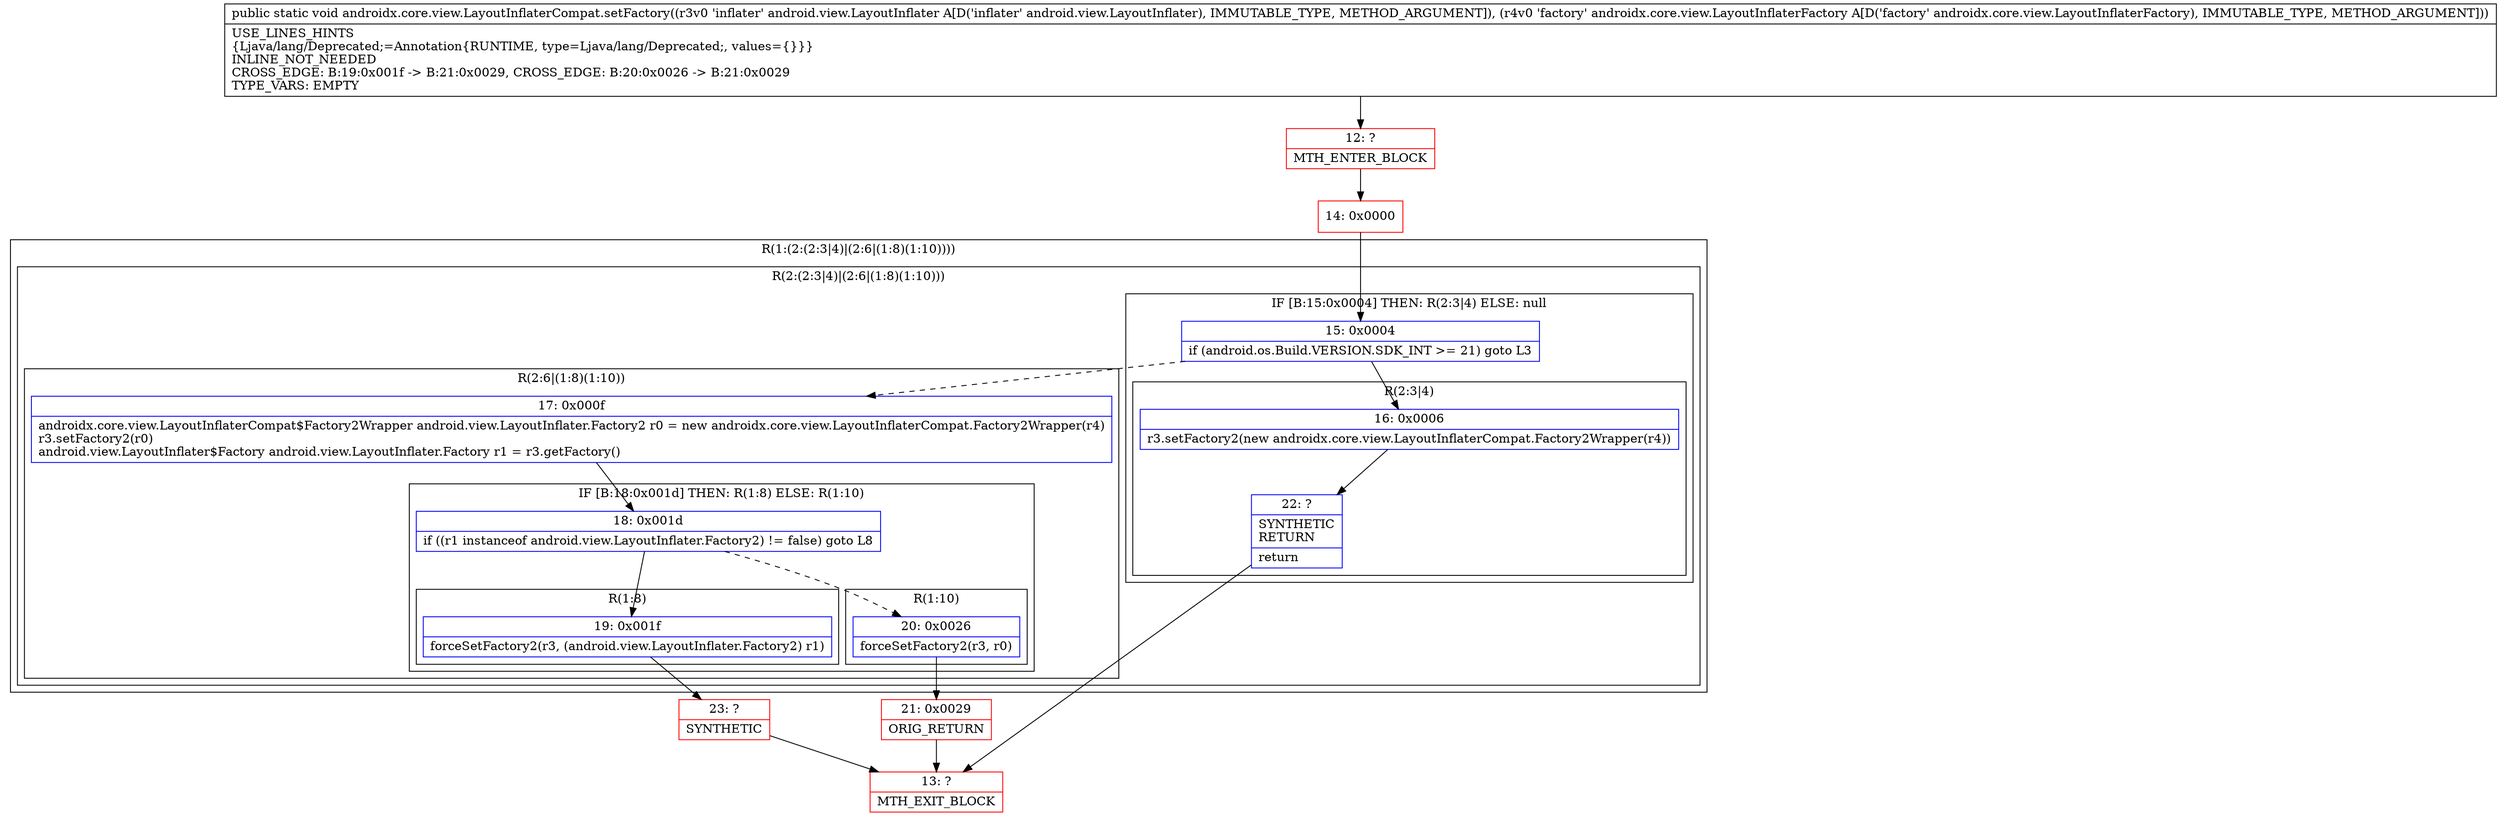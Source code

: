 digraph "CFG forandroidx.core.view.LayoutInflaterCompat.setFactory(Landroid\/view\/LayoutInflater;Landroidx\/core\/view\/LayoutInflaterFactory;)V" {
subgraph cluster_Region_1866685755 {
label = "R(1:(2:(2:3|4)|(2:6|(1:8)(1:10))))";
node [shape=record,color=blue];
subgraph cluster_Region_1752080504 {
label = "R(2:(2:3|4)|(2:6|(1:8)(1:10)))";
node [shape=record,color=blue];
subgraph cluster_IfRegion_1717692197 {
label = "IF [B:15:0x0004] THEN: R(2:3|4) ELSE: null";
node [shape=record,color=blue];
Node_15 [shape=record,label="{15\:\ 0x0004|if (android.os.Build.VERSION.SDK_INT \>= 21) goto L3\l}"];
subgraph cluster_Region_668847837 {
label = "R(2:3|4)";
node [shape=record,color=blue];
Node_16 [shape=record,label="{16\:\ 0x0006|r3.setFactory2(new androidx.core.view.LayoutInflaterCompat.Factory2Wrapper(r4))\l}"];
Node_22 [shape=record,label="{22\:\ ?|SYNTHETIC\lRETURN\l|return\l}"];
}
}
subgraph cluster_Region_105363707 {
label = "R(2:6|(1:8)(1:10))";
node [shape=record,color=blue];
Node_17 [shape=record,label="{17\:\ 0x000f|androidx.core.view.LayoutInflaterCompat$Factory2Wrapper android.view.LayoutInflater.Factory2 r0 = new androidx.core.view.LayoutInflaterCompat.Factory2Wrapper(r4)\lr3.setFactory2(r0)\landroid.view.LayoutInflater$Factory android.view.LayoutInflater.Factory r1 = r3.getFactory()\l}"];
subgraph cluster_IfRegion_776071898 {
label = "IF [B:18:0x001d] THEN: R(1:8) ELSE: R(1:10)";
node [shape=record,color=blue];
Node_18 [shape=record,label="{18\:\ 0x001d|if ((r1 instanceof android.view.LayoutInflater.Factory2) != false) goto L8\l}"];
subgraph cluster_Region_514034415 {
label = "R(1:8)";
node [shape=record,color=blue];
Node_19 [shape=record,label="{19\:\ 0x001f|forceSetFactory2(r3, (android.view.LayoutInflater.Factory2) r1)\l}"];
}
subgraph cluster_Region_1135008968 {
label = "R(1:10)";
node [shape=record,color=blue];
Node_20 [shape=record,label="{20\:\ 0x0026|forceSetFactory2(r3, r0)\l}"];
}
}
}
}
}
Node_12 [shape=record,color=red,label="{12\:\ ?|MTH_ENTER_BLOCK\l}"];
Node_14 [shape=record,color=red,label="{14\:\ 0x0000}"];
Node_13 [shape=record,color=red,label="{13\:\ ?|MTH_EXIT_BLOCK\l}"];
Node_23 [shape=record,color=red,label="{23\:\ ?|SYNTHETIC\l}"];
Node_21 [shape=record,color=red,label="{21\:\ 0x0029|ORIG_RETURN\l}"];
MethodNode[shape=record,label="{public static void androidx.core.view.LayoutInflaterCompat.setFactory((r3v0 'inflater' android.view.LayoutInflater A[D('inflater' android.view.LayoutInflater), IMMUTABLE_TYPE, METHOD_ARGUMENT]), (r4v0 'factory' androidx.core.view.LayoutInflaterFactory A[D('factory' androidx.core.view.LayoutInflaterFactory), IMMUTABLE_TYPE, METHOD_ARGUMENT]))  | USE_LINES_HINTS\l\{Ljava\/lang\/Deprecated;=Annotation\{RUNTIME, type=Ljava\/lang\/Deprecated;, values=\{\}\}\}\lINLINE_NOT_NEEDED\lCROSS_EDGE: B:19:0x001f \-\> B:21:0x0029, CROSS_EDGE: B:20:0x0026 \-\> B:21:0x0029\lTYPE_VARS: EMPTY\l}"];
MethodNode -> Node_12;Node_15 -> Node_16;
Node_15 -> Node_17[style=dashed];
Node_16 -> Node_22;
Node_22 -> Node_13;
Node_17 -> Node_18;
Node_18 -> Node_19;
Node_18 -> Node_20[style=dashed];
Node_19 -> Node_23;
Node_20 -> Node_21;
Node_12 -> Node_14;
Node_14 -> Node_15;
Node_23 -> Node_13;
Node_21 -> Node_13;
}

